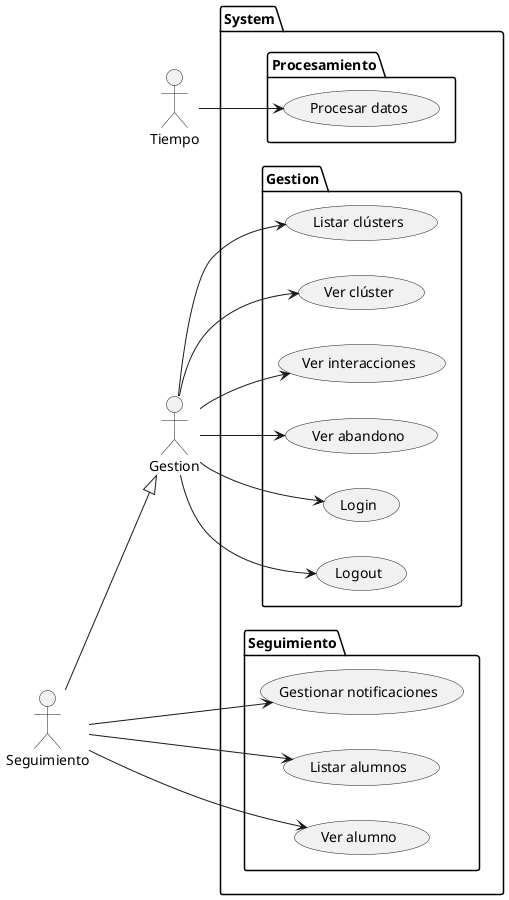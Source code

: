 @startuml CasosDeUso
left to right direction

actor "Tiempo" as Tiempo
actor "Seguimiento"	as SEG
actor "Gestion" as GEST

package System {

  package Procesamiento {
    usecase "Procesar datos" as PD
  }
  package Seguimiento {
    usecase "Gestionar notificaciones" as GN
    usecase "Listar alumnos" as LA
    usecase "Ver alumno" as VA
  }
  package Gestion {
    usecase "Listar clústers" as LC
    usecase "Ver clúster" as VC
    usecase "Ver interacciones" as VI
    usecase "Ver abandono" as VAB
    usecase "Login" as Login
    usecase "Logout" as Logout
  }
}

Tiempo --> PD

SEG --|> GEST

SEG --> (LA)
SEG --> (VA)
SEG --> (GN)

GEST --> (Login)
GEST --> (Logout)
GEST --> (LC)
GEST --> (VC)
GEST --> (VAB)
GEST --> (VI)

@enduml